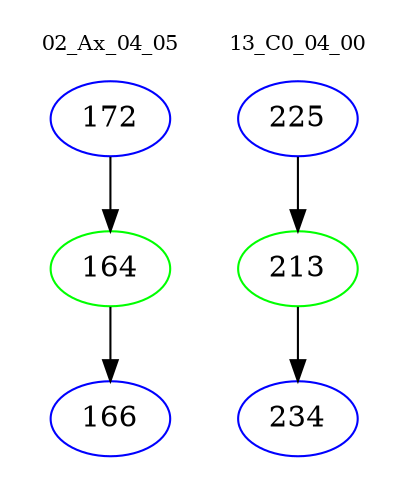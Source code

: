 digraph{
subgraph cluster_0 {
color = white
label = "02_Ax_04_05";
fontsize=10;
T0_172 [label="172", color="blue"]
T0_172 -> T0_164 [color="black"]
T0_164 [label="164", color="green"]
T0_164 -> T0_166 [color="black"]
T0_166 [label="166", color="blue"]
}
subgraph cluster_1 {
color = white
label = "13_C0_04_00";
fontsize=10;
T1_225 [label="225", color="blue"]
T1_225 -> T1_213 [color="black"]
T1_213 [label="213", color="green"]
T1_213 -> T1_234 [color="black"]
T1_234 [label="234", color="blue"]
}
}
